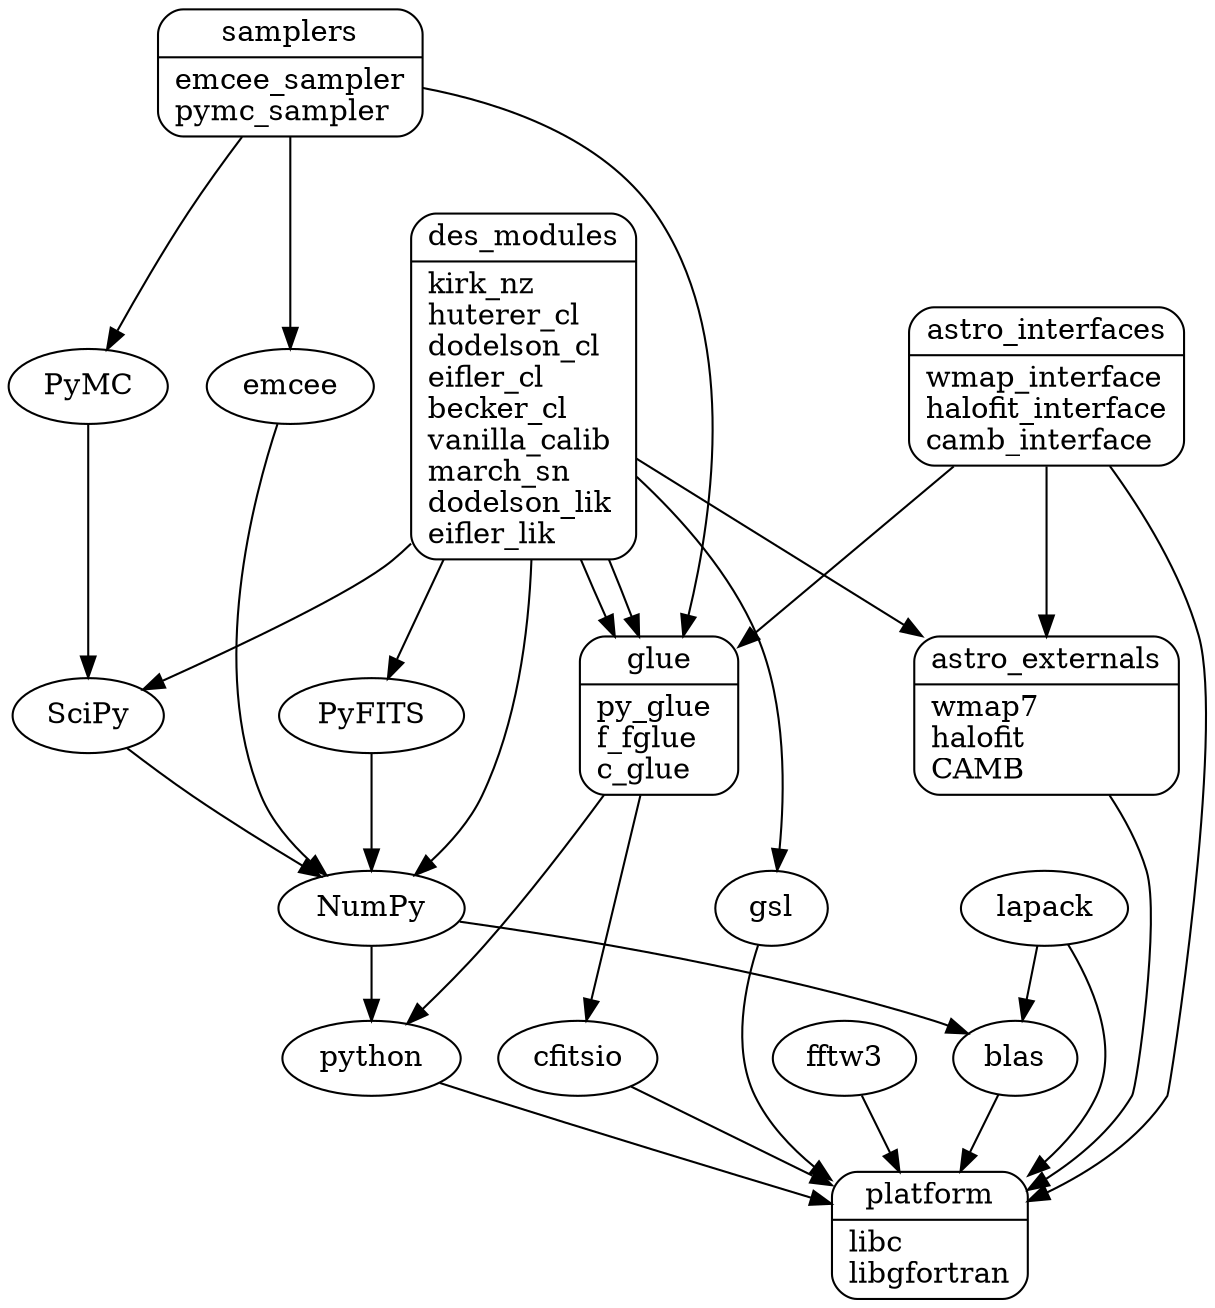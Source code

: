 
digraph depends
{
  #rankdir=LR

  subgraph plat
  {
    platform         [shape=Mrecord, label="{platform | libc \llibgfortran\l}" ]
  }

  subgraph externals
  {
    label = "externals";
    #rank = same;
    python  [ label="python" ];
    cfitsio [ label="cfitsio" ];
    gsl     [ label="gsl" ];
    fftw3   [ label="fftw3" ];
    lapack  [ label="lapack" ];
    blas    [ label="blas" ];
  }
  lapack -> blas;
  blas -> platform;

  subgraph low
  {
    #rank = same;
    astro_externals  [shape=Mrecord, label="{astro_externals |wmap7\lhalofit\lCAMB\l}"]
    SciPy -> NumPy -> python;
    NumPy -> blas;
    PyFITS -> NumPy;
    PyMC -> SciPy;
    emcee -> NumPy;
  }

  subgraph middle
  {
    glue             [shape=Mrecord, label="{glue | py_glue \lf_fglue \lc_glue\l}"]
    samplers [shape=Mrecord, label="{samplers|emcee_sampler\lpymc_sampler\l}"]
  }

  subgraph top
  {
    astro_interfaces [shape=Mrecord, label="{astro_interfaces |wmap_interface\lhalofit_interface\lcamb_interface\l}"]
    des_modules [shape=Mrecord, label="{des_modules|kirk_nz\lhuterer_cl\ldodelson_cl\leifler_cl\lbecker_cl\lvanilla_calib\lmarch_sn\ldodelson_lik\leifler_lik\l}"]
  }

  cfitsio -> platform;
  gsl -> platform;
  fftw3 -> platform;
  lapack -> platform;

  des_modules -> glue;
  des_modules -> gsl;
  des_modules -> astro_externals;
  des_modules -> PyFITS;
  des_modules -> glue;
  des_modules -> SciPy;
  des_modules -> NumPy;

  astro_interfaces -> glue;
  astro_interfaces -> platform;
  astro_interfaces -> astro_externals;
  astro_externals -> platform;

  samplers -> emcee;
  samplers -> PyMC;
  samplers -> glue;

  glue -> cfitsio;
  glue -> python;
  python [ label="python" ];
  python -> platform;
}
